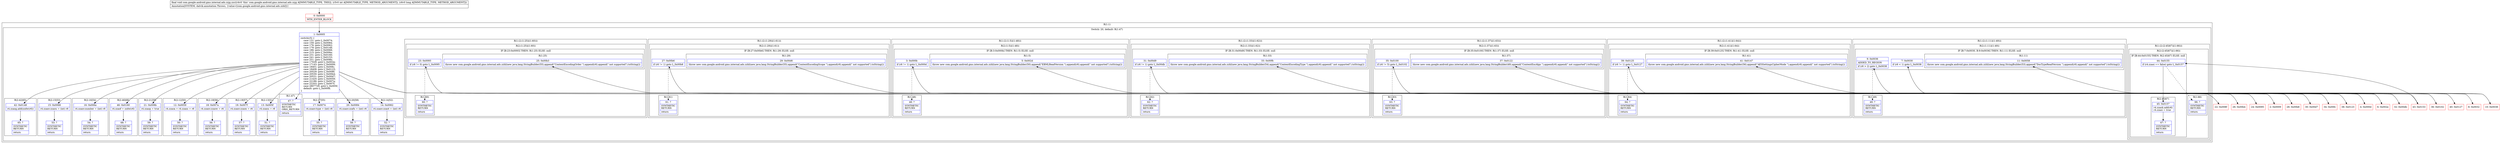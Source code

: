 digraph "CFG forcom.google.android.gms.internal.ads.zzjg.zzc(IJ)V" {
subgraph cluster_Region_723019304 {
label = "R(1:1)";
node [shape=record,color=blue];
subgraph cluster_SwitchRegion_467379689 {
label = "Switch: 20, default: R(1:47)";
node [shape=record,color=blue];
Node_1 [shape=record,label="{1\:\ 0x0005|switch(r5) \{\l    case 131: goto L_0x0074;\l    case 159: goto L_0x0084;\l    case 176: goto L_0x0062;\l    case 179: goto L_0x0148;\l    case 186: goto L_0x0068;\l    case 215: goto L_0x006e;\l    case 231: goto L_0x0160;\l    case 241: goto L_0x0153;\l    case 251: goto L_0x008b;\l    case 17029: goto L_0x002e;\l    case 17143: goto L_0x0009;\l    case 18401: goto L_0x00fc;\l    case 18408: goto L_0x0123;\l    case 20529: goto L_0x008f;\l    case 20530: goto L_0x00b4;\l    case 20531: goto L_0x00d7;\l    case 21420: goto L_0x0059;\l    case 22186: goto L_0x007a;\l    case 22203: goto L_0x007f;\l    case 2807729: goto L_0x005f;\l    default: goto L_0x0008;\l\}\l}"];
subgraph cluster_Region_70684074 {
label = "R(2:17|55)";
node [shape=record,color=blue];
Node_17 [shape=record,label="{17\:\ 0x0074|r4.zzanv.type = (int) r6\l}"];
Node_55 [shape=record,label="{55\:\ ?|SYNTHETIC\lRETURN\l|return\l}"];
}
subgraph cluster_Region_1036732777 {
label = "R(2:20|58)";
node [shape=record,color=blue];
Node_20 [shape=record,label="{20\:\ 0x0084|r4.zzanv.zzafu = (int) r6\l}"];
Node_58 [shape=record,label="{58\:\ ?|SYNTHETIC\lRETURN\l|return\l}"];
}
subgraph cluster_Region_1435124190 {
label = "R(2:14|52)";
node [shape=record,color=blue];
Node_14 [shape=record,label="{14\:\ 0x0062|r4.zzanv.zzaot = (int) r6\l}"];
Node_52 [shape=record,label="{52\:\ ?|SYNTHETIC\lRETURN\l|return\l}"];
}
subgraph cluster_Region_322458219 {
label = "R(2:42|65)";
node [shape=record,color=blue];
Node_42 [shape=record,label="{42\:\ 0x0148|r4.zzaog.add(zzdw(r6))\l}"];
Node_65 [shape=record,label="{65\:\ ?|SYNTHETIC\lRETURN\l|return\l}"];
}
subgraph cluster_Region_592696955 {
label = "R(2:15|53)";
node [shape=record,color=blue];
Node_15 [shape=record,label="{15\:\ 0x0068|r4.zzanv.zzaou = (int) r6\l}"];
Node_53 [shape=record,label="{53\:\ ?|SYNTHETIC\lRETURN\l|return\l}"];
}
subgraph cluster_Region_1152668537 {
label = "R(2:16|54)";
node [shape=record,color=blue];
Node_16 [shape=record,label="{16\:\ 0x006e|r4.zzanv.number = (int) r6\l}"];
Node_54 [shape=record,label="{54\:\ ?|SYNTHETIC\lRETURN\l|return\l}"];
}
subgraph cluster_Region_1127706240 {
label = "R(2:46|68)";
node [shape=record,color=blue];
Node_46 [shape=record,label="{46\:\ 0x0160|r4.zzaof = zzdw(r6)\l}"];
Node_68 [shape=record,label="{68\:\ ?|SYNTHETIC\lRETURN\l|return\l}"];
}
subgraph cluster_Region_307087239 {
label = "R(1:(2:(2:45|67)|(1:66)))";
node [shape=record,color=blue];
subgraph cluster_Region_789593019 {
label = "R(2:(2:45|67)|(1:66))";
node [shape=record,color=blue];
subgraph cluster_IfRegion_1238993595 {
label = "IF [B:44:0x0155] THEN: R(2:45|67) ELSE: null";
node [shape=record,color=blue];
Node_44 [shape=record,label="{44\:\ 0x0155|if (r4.zzaoi == false) goto L_0x0157\l}"];
subgraph cluster_Region_828554862 {
label = "R(2:45|67)";
node [shape=record,color=blue];
Node_45 [shape=record,label="{45\:\ 0x0157|r4.zzaoh.add(r6)\lr4.zzaoi = true\l}"];
Node_67 [shape=record,label="{67\:\ ?|SYNTHETIC\lRETURN\l|return\l}"];
}
}
subgraph cluster_Region_1307522618 {
label = "R(1:66)";
node [shape=record,color=blue];
Node_66 [shape=record,label="{66\:\ ?|SYNTHETIC\lRETURN\l|return\l}"];
}
}
}
subgraph cluster_Region_1670119903 {
label = "R(2:21|59)";
node [shape=record,color=blue];
Node_21 [shape=record,label="{21\:\ 0x008b|r4.zzaop = true\l}"];
Node_59 [shape=record,label="{59\:\ ?|SYNTHETIC\lRETURN\l|return\l}"];
}
subgraph cluster_Region_1711657799 {
label = "R(1:(2:(1:11)|(1:49)))";
node [shape=record,color=blue];
subgraph cluster_Region_1118863399 {
label = "R(2:(1:11)|(1:49))";
node [shape=record,color=blue];
subgraph cluster_IfRegion_1985622189 {
label = "IF [B:7:0x0030, B:9:0x0036] THEN: R(1:11) ELSE: null";
node [shape=record,color=blue];
Node_7 [shape=record,label="{7\:\ 0x0030|if (r6 \< 1) goto L_0x0038\l}"];
Node_9 [shape=record,label="{9\:\ 0x0036|ADDED_TO_REGION\l|if (r6 \> 2) goto L_0x0038\l}"];
subgraph cluster_Region_1977308480 {
label = "R(1:11)";
node [shape=record,color=blue];
Node_11 [shape=record,label="{11\:\ 0x0058|throw new com.google.android.gms.internal.ads.zzhl(new java.lang.StringBuilder(53).append(\"DocTypeReadVersion \").append(r6).append(\" not supported\").toString())\l}"];
}
}
subgraph cluster_Region_1024212823 {
label = "R(1:49)";
node [shape=record,color=blue];
Node_49 [shape=record,label="{49\:\ ?|SYNTHETIC\lRETURN\l|return\l}"];
}
}
}
subgraph cluster_Region_2071667049 {
label = "R(1:(2:(1:5)|(1:48)))";
node [shape=record,color=blue];
subgraph cluster_Region_1552132595 {
label = "R(2:(1:5)|(1:48))";
node [shape=record,color=blue];
subgraph cluster_IfRegion_1943897718 {
label = "IF [B:3:0x000b] THEN: R(1:5) ELSE: null";
node [shape=record,color=blue];
Node_3 [shape=record,label="{3\:\ 0x000b|if (r6 != 1) goto L_0x000d\l}"];
subgraph cluster_Region_804780509 {
label = "R(1:5)";
node [shape=record,color=blue];
Node_5 [shape=record,label="{5\:\ 0x002d|throw new com.google.android.gms.internal.ads.zzhl(new java.lang.StringBuilder(50).append(\"EBMLReadVersion \").append(r6).append(\" not supported\").toString())\l}"];
}
}
subgraph cluster_Region_220591395 {
label = "R(1:48)";
node [shape=record,color=blue];
Node_48 [shape=record,label="{48\:\ ?|SYNTHETIC\lRETURN\l|return\l}"];
}
}
}
subgraph cluster_Region_1286080837 {
label = "R(1:(2:(1:37)|(1:63)))";
node [shape=record,color=blue];
subgraph cluster_Region_1406785680 {
label = "R(2:(1:37)|(1:63))";
node [shape=record,color=blue];
subgraph cluster_IfRegion_1139862055 {
label = "IF [B:35:0x0100] THEN: R(1:37) ELSE: null";
node [shape=record,color=blue];
Node_35 [shape=record,label="{35\:\ 0x0100|if (r6 != 5) goto L_0x0102\l}"];
subgraph cluster_Region_1633588119 {
label = "R(1:37)";
node [shape=record,color=blue];
Node_37 [shape=record,label="{37\:\ 0x0122|throw new com.google.android.gms.internal.ads.zzhl(new java.lang.StringBuilder(49).append(\"ContentEncAlgo \").append(r6).append(\" not supported\").toString())\l}"];
}
}
subgraph cluster_Region_1840270552 {
label = "R(1:63)";
node [shape=record,color=blue];
Node_63 [shape=record,label="{63\:\ ?|SYNTHETIC\lRETURN\l|return\l}"];
}
}
}
subgraph cluster_Region_1890587814 {
label = "R(1:(2:(1:41)|(1:64)))";
node [shape=record,color=blue];
subgraph cluster_Region_878016837 {
label = "R(2:(1:41)|(1:64))";
node [shape=record,color=blue];
subgraph cluster_IfRegion_562202227 {
label = "IF [B:39:0x0125] THEN: R(1:41) ELSE: null";
node [shape=record,color=blue];
Node_39 [shape=record,label="{39\:\ 0x0125|if (r6 != 1) goto L_0x0127\l}"];
subgraph cluster_Region_1312540695 {
label = "R(1:41)";
node [shape=record,color=blue];
Node_41 [shape=record,label="{41\:\ 0x0147|throw new com.google.android.gms.internal.ads.zzhl(new java.lang.StringBuilder(56).append(\"AESSettingsCipherMode \").append(r6).append(\" not supported\").toString())\l}"];
}
}
subgraph cluster_Region_1046405202 {
label = "R(1:64)";
node [shape=record,color=blue];
Node_64 [shape=record,label="{64\:\ ?|SYNTHETIC\lRETURN\l|return\l}"];
}
}
}
subgraph cluster_Region_568211853 {
label = "R(1:(2:(1:25)|(1:60)))";
node [shape=record,color=blue];
subgraph cluster_Region_349864667 {
label = "R(2:(1:25)|(1:60))";
node [shape=record,color=blue];
subgraph cluster_IfRegion_78744359 {
label = "IF [B:23:0x0093] THEN: R(1:25) ELSE: null";
node [shape=record,color=blue];
Node_23 [shape=record,label="{23\:\ 0x0093|if (r6 != 0) goto L_0x0095\l}"];
subgraph cluster_Region_1302636435 {
label = "R(1:25)";
node [shape=record,color=blue];
Node_25 [shape=record,label="{25\:\ 0x00b3|throw new com.google.android.gms.internal.ads.zzhl(new java.lang.StringBuilder(55).append(\"ContentEncodingOrder \").append(r6).append(\" not supported\").toString())\l}"];
}
}
subgraph cluster_Region_501673467 {
label = "R(1:60)";
node [shape=record,color=blue];
Node_60 [shape=record,label="{60\:\ ?|SYNTHETIC\lRETURN\l|return\l}"];
}
}
}
subgraph cluster_Region_1575647430 {
label = "R(1:(2:(1:29)|(1:61)))";
node [shape=record,color=blue];
subgraph cluster_Region_1435121903 {
label = "R(2:(1:29)|(1:61))";
node [shape=record,color=blue];
subgraph cluster_IfRegion_1031443954 {
label = "IF [B:27:0x00b6] THEN: R(1:29) ELSE: null";
node [shape=record,color=blue];
Node_27 [shape=record,label="{27\:\ 0x00b6|if (r6 != 1) goto L_0x00b8\l}"];
subgraph cluster_Region_400109203 {
label = "R(1:29)";
node [shape=record,color=blue];
Node_29 [shape=record,label="{29\:\ 0x00d6|throw new com.google.android.gms.internal.ads.zzhl(new java.lang.StringBuilder(55).append(\"ContentEncodingScope \").append(r6).append(\" not supported\").toString())\l}"];
}
}
subgraph cluster_Region_427509990 {
label = "R(1:61)";
node [shape=record,color=blue];
Node_61 [shape=record,label="{61\:\ ?|SYNTHETIC\lRETURN\l|return\l}"];
}
}
}
subgraph cluster_Region_489838182 {
label = "R(1:(2:(1:33)|(1:62)))";
node [shape=record,color=blue];
subgraph cluster_Region_1947112759 {
label = "R(2:(1:33)|(1:62))";
node [shape=record,color=blue];
subgraph cluster_IfRegion_712867987 {
label = "IF [B:31:0x00d9] THEN: R(1:33) ELSE: null";
node [shape=record,color=blue];
Node_31 [shape=record,label="{31\:\ 0x00d9|if (r6 != 1) goto L_0x00db\l}"];
subgraph cluster_Region_1761792322 {
label = "R(1:33)";
node [shape=record,color=blue];
Node_33 [shape=record,label="{33\:\ 0x00fb|throw new com.google.android.gms.internal.ads.zzhl(new java.lang.StringBuilder(54).append(\"ContentEncodingType \").append(r6).append(\" not supported\").toString())\l}"];
}
}
subgraph cluster_Region_1720462178 {
label = "R(1:62)";
node [shape=record,color=blue];
Node_62 [shape=record,label="{62\:\ ?|SYNTHETIC\lRETURN\l|return\l}"];
}
}
}
subgraph cluster_Region_1714142633 {
label = "R(2:12|50)";
node [shape=record,color=blue];
Node_12 [shape=record,label="{12\:\ 0x0059|r4.zzaoa = r4.zzans + r6\l}"];
Node_50 [shape=record,label="{50\:\ ?|SYNTHETIC\lRETURN\l|return\l}"];
}
subgraph cluster_Region_538231015 {
label = "R(2:18|56)";
node [shape=record,color=blue];
Node_18 [shape=record,label="{18\:\ 0x007a|r4.zzanv.zzaow = r6\l}"];
Node_56 [shape=record,label="{56\:\ ?|SYNTHETIC\lRETURN\l|return\l}"];
}
subgraph cluster_Region_1600363878 {
label = "R(2:19|57)";
node [shape=record,color=blue];
Node_19 [shape=record,label="{19\:\ 0x007f|r4.zzanv.zzaox = r6\l}"];
Node_57 [shape=record,label="{57\:\ ?|SYNTHETIC\lRETURN\l|return\l}"];
}
subgraph cluster_Region_1479768787 {
label = "R(2:13|51)";
node [shape=record,color=blue];
Node_13 [shape=record,label="{13\:\ 0x005f|r4.zzanu = r6\l}"];
Node_51 [shape=record,label="{51\:\ ?|SYNTHETIC\lRETURN\l|return\l}"];
}
subgraph cluster_Region_1666077321 {
label = "R(1:47)";
node [shape=record,color=blue];
Node_47 [shape=record,label="{47\:\ ?|SYNTHETIC\lRETURN\lORIG_RETURN\l|return\l}"];
}
}
}
Node_0 [shape=record,color=red,label="{0\:\ 0x0000|MTH_ENTER_BLOCK\l}"];
Node_2 [shape=record,color=red,label="{2\:\ 0x0009}"];
Node_4 [shape=record,color=red,label="{4\:\ 0x000d}"];
Node_6 [shape=record,color=red,label="{6\:\ 0x002e}"];
Node_8 [shape=record,color=red,label="{8\:\ 0x0032}"];
Node_10 [shape=record,color=red,label="{10\:\ 0x0038}"];
Node_22 [shape=record,color=red,label="{22\:\ 0x008f}"];
Node_24 [shape=record,color=red,label="{24\:\ 0x0095}"];
Node_26 [shape=record,color=red,label="{26\:\ 0x00b4}"];
Node_28 [shape=record,color=red,label="{28\:\ 0x00b8}"];
Node_30 [shape=record,color=red,label="{30\:\ 0x00d7}"];
Node_32 [shape=record,color=red,label="{32\:\ 0x00db}"];
Node_34 [shape=record,color=red,label="{34\:\ 0x00fc}"];
Node_36 [shape=record,color=red,label="{36\:\ 0x0102}"];
Node_38 [shape=record,color=red,label="{38\:\ 0x0123}"];
Node_40 [shape=record,color=red,label="{40\:\ 0x0127}"];
Node_43 [shape=record,color=red,label="{43\:\ 0x0153}"];
MethodNode[shape=record,label="{final void com.google.android.gms.internal.ads.zzjg.zzc((r4v0 'this' com.google.android.gms.internal.ads.zzjg A[IMMUTABLE_TYPE, THIS]), (r5v0 int A[IMMUTABLE_TYPE, METHOD_ARGUMENT]), (r6v0 long A[IMMUTABLE_TYPE, METHOD_ARGUMENT]))  | Annotation[SYSTEM, dalvik.annotation.Throws, \{value=[com.google.android.gms.internal.ads.zzhl]\}]\l}"];
MethodNode -> Node_0;
Node_1 -> Node_2;
Node_1 -> Node_6;
Node_1 -> Node_12;
Node_1 -> Node_13;
Node_1 -> Node_14;
Node_1 -> Node_15;
Node_1 -> Node_16;
Node_1 -> Node_17;
Node_1 -> Node_18;
Node_1 -> Node_19;
Node_1 -> Node_20;
Node_1 -> Node_21;
Node_1 -> Node_22;
Node_1 -> Node_26;
Node_1 -> Node_30;
Node_1 -> Node_34;
Node_1 -> Node_38;
Node_1 -> Node_42;
Node_1 -> Node_43;
Node_1 -> Node_46;
Node_1 -> Node_47;
Node_17 -> Node_55;
Node_20 -> Node_58;
Node_14 -> Node_52;
Node_42 -> Node_65;
Node_15 -> Node_53;
Node_16 -> Node_54;
Node_46 -> Node_68;
Node_44 -> Node_45;
Node_44 -> Node_66[style=dashed];
Node_45 -> Node_67;
Node_21 -> Node_59;
Node_7 -> Node_8[style=dashed];
Node_7 -> Node_10;
Node_9 -> Node_10;
Node_9 -> Node_49[style=dashed];
Node_3 -> Node_4;
Node_3 -> Node_48[style=dashed];
Node_35 -> Node_36;
Node_35 -> Node_63[style=dashed];
Node_39 -> Node_40;
Node_39 -> Node_64[style=dashed];
Node_23 -> Node_24;
Node_23 -> Node_60[style=dashed];
Node_27 -> Node_28;
Node_27 -> Node_61[style=dashed];
Node_31 -> Node_32;
Node_31 -> Node_62[style=dashed];
Node_12 -> Node_50;
Node_18 -> Node_56;
Node_19 -> Node_57;
Node_13 -> Node_51;
Node_0 -> Node_1;
Node_2 -> Node_3;
Node_4 -> Node_5;
Node_6 -> Node_7;
Node_8 -> Node_9;
Node_10 -> Node_11;
Node_22 -> Node_23;
Node_24 -> Node_25;
Node_26 -> Node_27;
Node_28 -> Node_29;
Node_30 -> Node_31;
Node_32 -> Node_33;
Node_34 -> Node_35;
Node_36 -> Node_37;
Node_38 -> Node_39;
Node_40 -> Node_41;
Node_43 -> Node_44;
}

